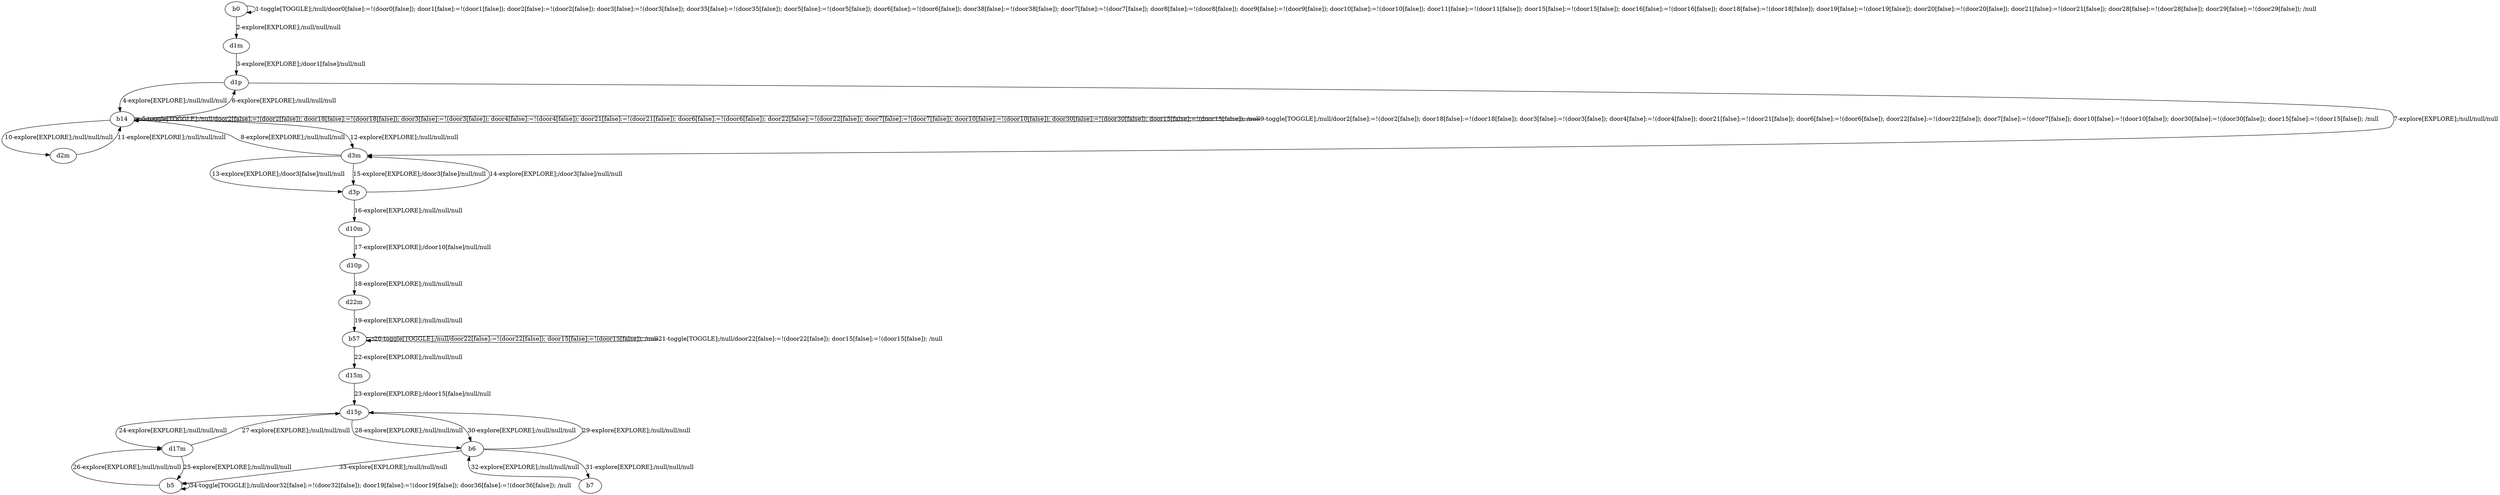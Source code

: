 # Total number of goals covered by this test: 1
# b5 --> b5

digraph g {
"b0" -> "b0" [label = "1-toggle[TOGGLE];/null/door0[false]:=!(door0[false]); door1[false]:=!(door1[false]); door2[false]:=!(door2[false]); door3[false]:=!(door3[false]); door35[false]:=!(door35[false]); door5[false]:=!(door5[false]); door6[false]:=!(door6[false]); door38[false]:=!(door38[false]); door7[false]:=!(door7[false]); door8[false]:=!(door8[false]); door9[false]:=!(door9[false]); door10[false]:=!(door10[false]); door11[false]:=!(door11[false]); door15[false]:=!(door15[false]); door16[false]:=!(door16[false]); door18[false]:=!(door18[false]); door19[false]:=!(door19[false]); door20[false]:=!(door20[false]); door21[false]:=!(door21[false]); door28[false]:=!(door28[false]); door29[false]:=!(door29[false]); /null"];
"b0" -> "d1m" [label = "2-explore[EXPLORE];/null/null/null"];
"d1m" -> "d1p" [label = "3-explore[EXPLORE];/door1[false]/null/null"];
"d1p" -> "b14" [label = "4-explore[EXPLORE];/null/null/null"];
"b14" -> "b14" [label = "5-toggle[TOGGLE];/null/door2[false]:=!(door2[false]); door18[false]:=!(door18[false]); door3[false]:=!(door3[false]); door4[false]:=!(door4[false]); door21[false]:=!(door21[false]); door6[false]:=!(door6[false]); door22[false]:=!(door22[false]); door7[false]:=!(door7[false]); door10[false]:=!(door10[false]); door30[false]:=!(door30[false]); door15[false]:=!(door15[false]); /null"];
"b14" -> "d1p" [label = "6-explore[EXPLORE];/null/null/null"];
"d1p" -> "d3m" [label = "7-explore[EXPLORE];/null/null/null"];
"d3m" -> "b14" [label = "8-explore[EXPLORE];/null/null/null"];
"b14" -> "b14" [label = "9-toggle[TOGGLE];/null/door2[false]:=!(door2[false]); door18[false]:=!(door18[false]); door3[false]:=!(door3[false]); door4[false]:=!(door4[false]); door21[false]:=!(door21[false]); door6[false]:=!(door6[false]); door22[false]:=!(door22[false]); door7[false]:=!(door7[false]); door10[false]:=!(door10[false]); door30[false]:=!(door30[false]); door15[false]:=!(door15[false]); /null"];
"b14" -> "d2m" [label = "10-explore[EXPLORE];/null/null/null"];
"d2m" -> "b14" [label = "11-explore[EXPLORE];/null/null/null"];
"b14" -> "d3m" [label = "12-explore[EXPLORE];/null/null/null"];
"d3m" -> "d3p" [label = "13-explore[EXPLORE];/door3[false]/null/null"];
"d3p" -> "d3m" [label = "14-explore[EXPLORE];/door3[false]/null/null"];
"d3m" -> "d3p" [label = "15-explore[EXPLORE];/door3[false]/null/null"];
"d3p" -> "d10m" [label = "16-explore[EXPLORE];/null/null/null"];
"d10m" -> "d10p" [label = "17-explore[EXPLORE];/door10[false]/null/null"];
"d10p" -> "d22m" [label = "18-explore[EXPLORE];/null/null/null"];
"d22m" -> "b57" [label = "19-explore[EXPLORE];/null/null/null"];
"b57" -> "b57" [label = "20-toggle[TOGGLE];/null/door22[false]:=!(door22[false]); door15[false]:=!(door15[false]); /null"];
"b57" -> "b57" [label = "21-toggle[TOGGLE];/null/door22[false]:=!(door22[false]); door15[false]:=!(door15[false]); /null"];
"b57" -> "d15m" [label = "22-explore[EXPLORE];/null/null/null"];
"d15m" -> "d15p" [label = "23-explore[EXPLORE];/door15[false]/null/null"];
"d15p" -> "d17m" [label = "24-explore[EXPLORE];/null/null/null"];
"d17m" -> "b5" [label = "25-explore[EXPLORE];/null/null/null"];
"b5" -> "d17m" [label = "26-explore[EXPLORE];/null/null/null"];
"d17m" -> "d15p" [label = "27-explore[EXPLORE];/null/null/null"];
"d15p" -> "b6" [label = "28-explore[EXPLORE];/null/null/null"];
"b6" -> "d15p" [label = "29-explore[EXPLORE];/null/null/null"];
"d15p" -> "b6" [label = "30-explore[EXPLORE];/null/null/null"];
"b6" -> "b7" [label = "31-explore[EXPLORE];/null/null/null"];
"b7" -> "b6" [label = "32-explore[EXPLORE];/null/null/null"];
"b6" -> "b5" [label = "33-explore[EXPLORE];/null/null/null"];
"b5" -> "b5" [label = "34-toggle[TOGGLE];/null/door32[false]:=!(door32[false]); door19[false]:=!(door19[false]); door36[false]:=!(door36[false]); /null"];
}